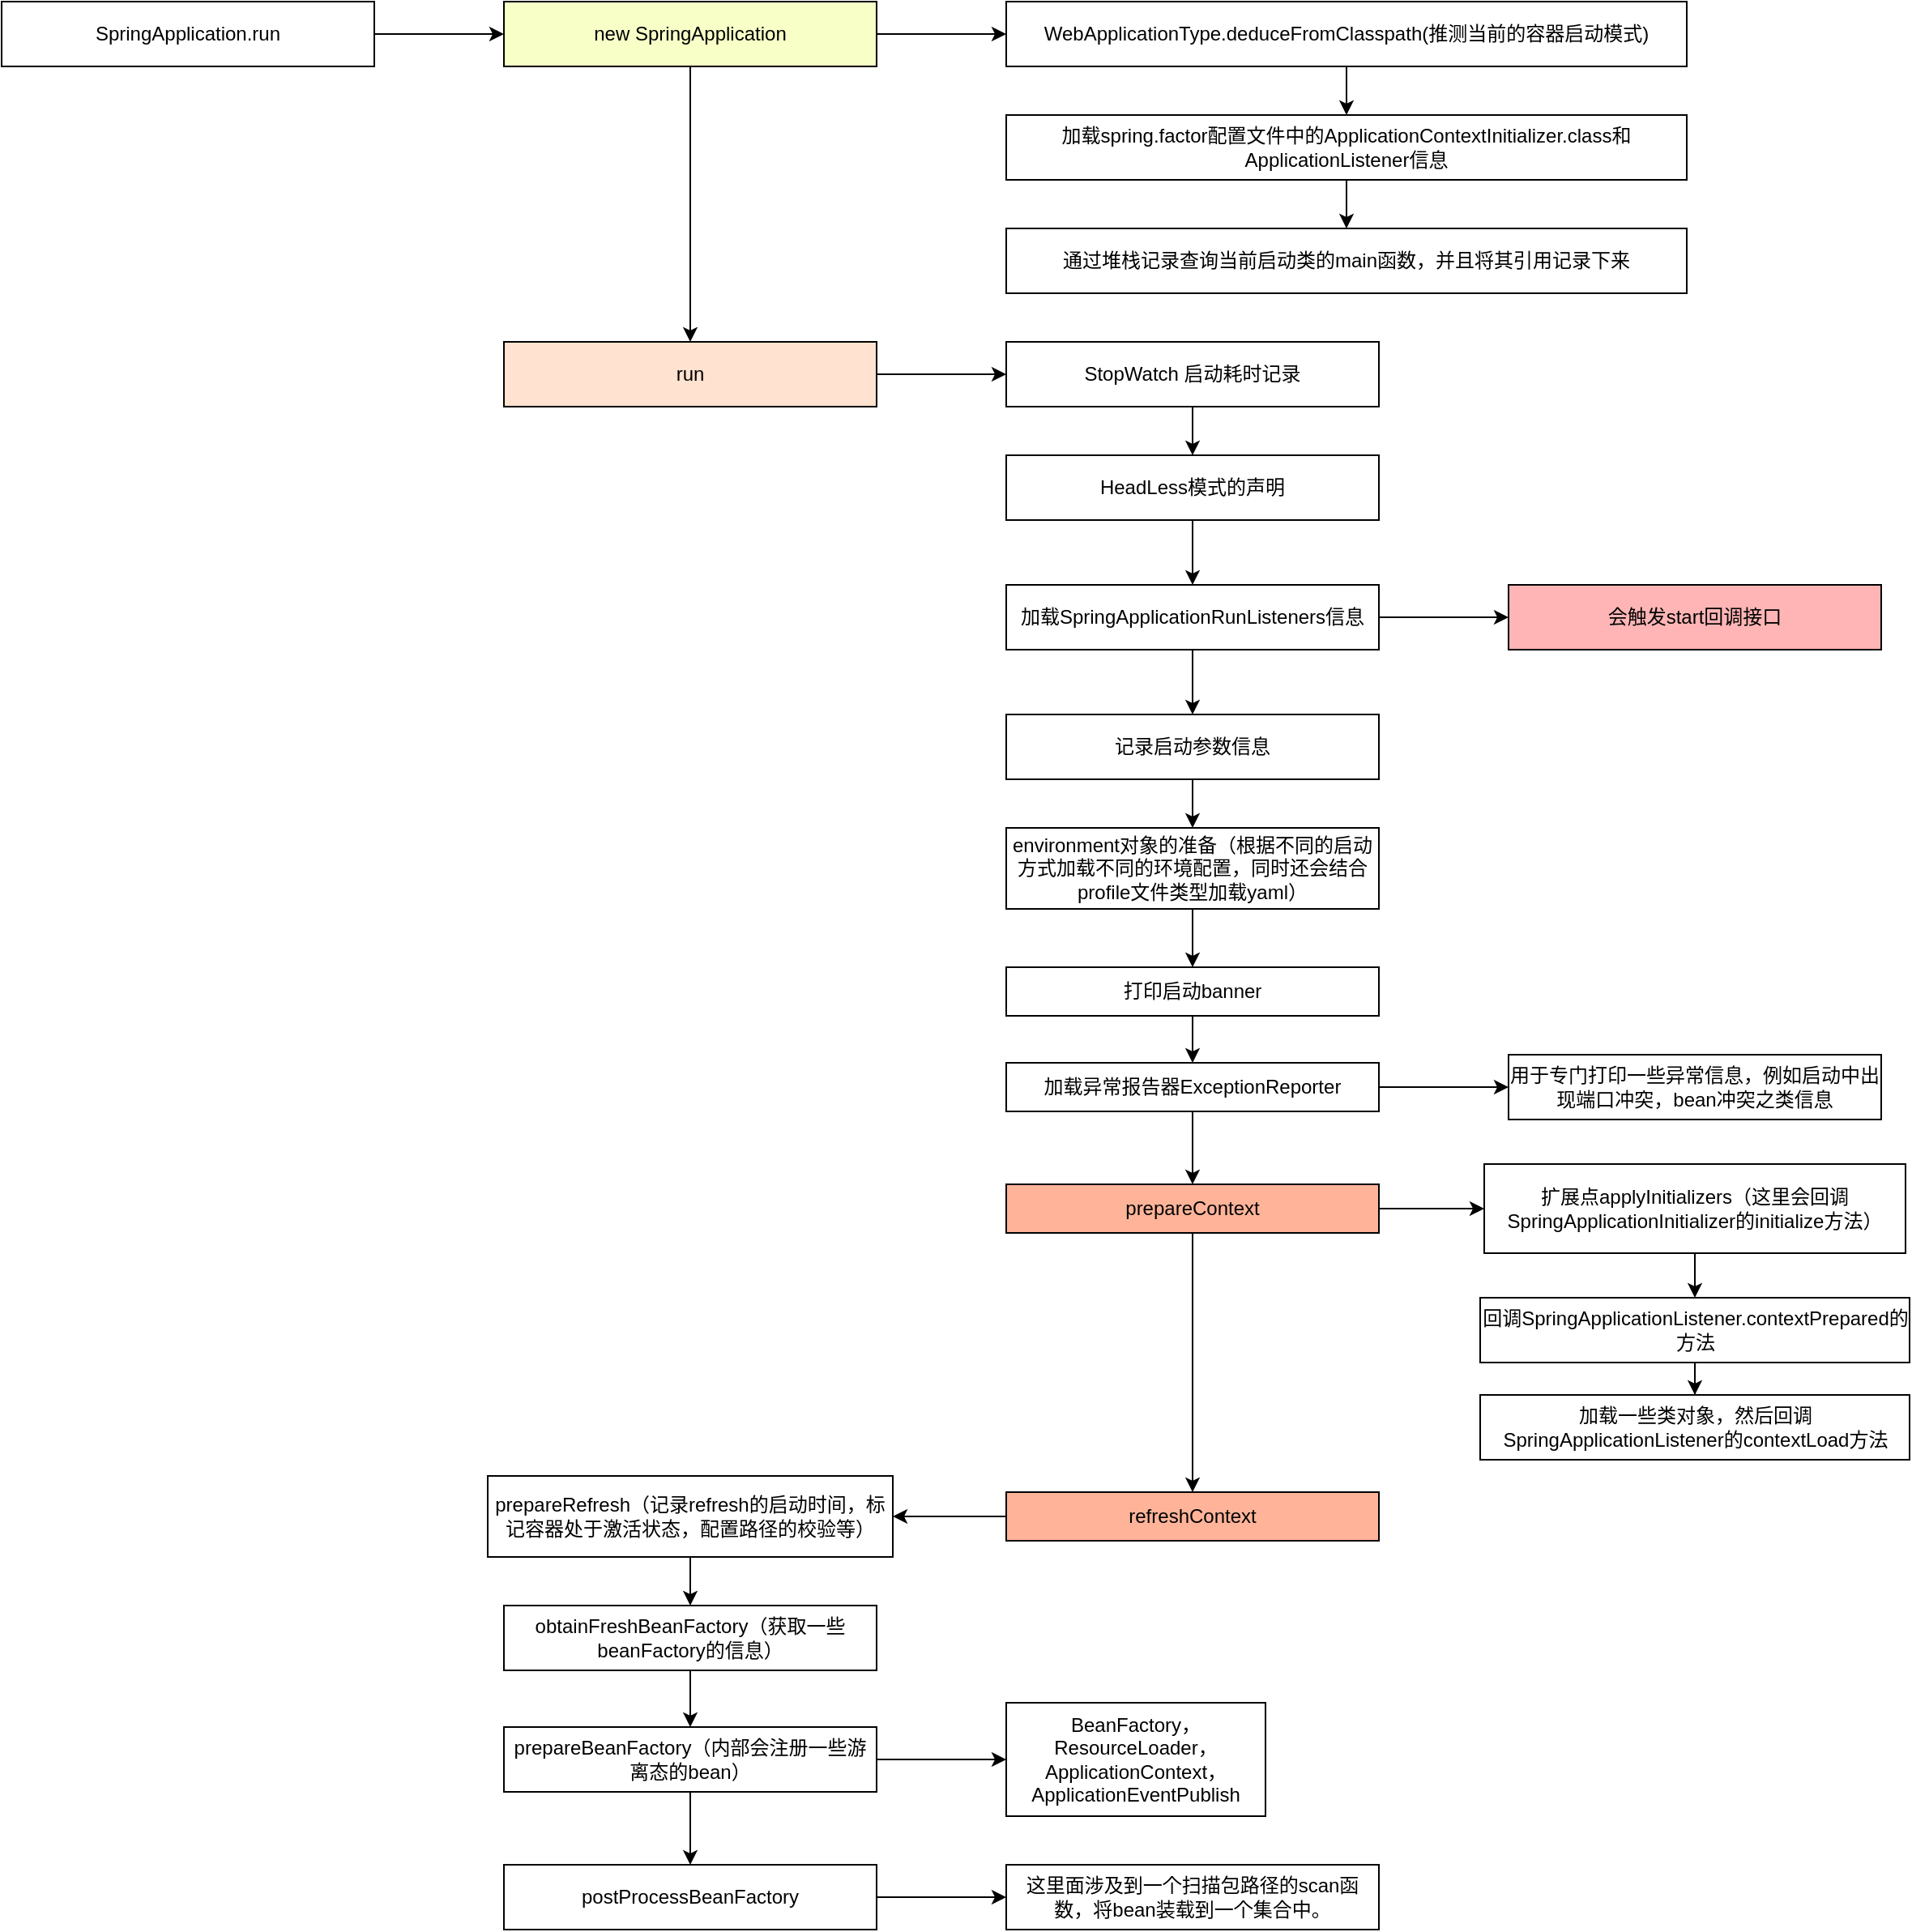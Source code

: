 <mxfile version="17.1.0" type="github">
  <diagram id="WSF6ir5eKw6CJWOBiZyK" name="Page-1">
    <mxGraphModel dx="1666" dy="771" grid="1" gridSize="10" guides="1" tooltips="1" connect="1" arrows="1" fold="1" page="1" pageScale="1" pageWidth="827" pageHeight="1169" math="0" shadow="0">
      <root>
        <mxCell id="0" />
        <mxCell id="1" parent="0" />
        <mxCell id="R83rfAEx3j8JubFTGO94-1" value="" style="edgeStyle=orthogonalEdgeStyle;rounded=0;orthogonalLoop=1;jettySize=auto;html=1;" edge="1" parent="1" source="R83rfAEx3j8JubFTGO94-2" target="R83rfAEx3j8JubFTGO94-5">
          <mxGeometry relative="1" as="geometry" />
        </mxCell>
        <mxCell id="R83rfAEx3j8JubFTGO94-2" value="SpringApplication.run" style="rounded=0;whiteSpace=wrap;html=1;" vertex="1" parent="1">
          <mxGeometry x="80" y="140" width="230" height="40" as="geometry" />
        </mxCell>
        <mxCell id="R83rfAEx3j8JubFTGO94-3" value="" style="edgeStyle=orthogonalEdgeStyle;rounded=0;orthogonalLoop=1;jettySize=auto;html=1;" edge="1" parent="1" source="R83rfAEx3j8JubFTGO94-5" target="R83rfAEx3j8JubFTGO94-7">
          <mxGeometry relative="1" as="geometry" />
        </mxCell>
        <mxCell id="R83rfAEx3j8JubFTGO94-4" value="" style="edgeStyle=orthogonalEdgeStyle;rounded=0;orthogonalLoop=1;jettySize=auto;html=1;" edge="1" parent="1" source="R83rfAEx3j8JubFTGO94-5" target="R83rfAEx3j8JubFTGO94-9">
          <mxGeometry relative="1" as="geometry" />
        </mxCell>
        <mxCell id="R83rfAEx3j8JubFTGO94-5" value="new SpringApplication" style="rounded=0;whiteSpace=wrap;html=1;fillColor=#F8FFC7;" vertex="1" parent="1">
          <mxGeometry x="390" y="140" width="230" height="40" as="geometry" />
        </mxCell>
        <mxCell id="R83rfAEx3j8JubFTGO94-6" value="" style="edgeStyle=orthogonalEdgeStyle;rounded=0;orthogonalLoop=1;jettySize=auto;html=1;" edge="1" parent="1" source="R83rfAEx3j8JubFTGO94-7" target="R83rfAEx3j8JubFTGO94-14">
          <mxGeometry relative="1" as="geometry" />
        </mxCell>
        <mxCell id="R83rfAEx3j8JubFTGO94-7" value="run" style="rounded=0;whiteSpace=wrap;html=1;fillColor=#FFE2CF;" vertex="1" parent="1">
          <mxGeometry x="390" y="350" width="230" height="40" as="geometry" />
        </mxCell>
        <mxCell id="R83rfAEx3j8JubFTGO94-8" value="" style="edgeStyle=orthogonalEdgeStyle;rounded=0;orthogonalLoop=1;jettySize=auto;html=1;" edge="1" parent="1" source="R83rfAEx3j8JubFTGO94-9" target="R83rfAEx3j8JubFTGO94-11">
          <mxGeometry relative="1" as="geometry" />
        </mxCell>
        <mxCell id="R83rfAEx3j8JubFTGO94-9" value="WebApplicationType.deduceFromClasspath(推测当前的容器启动模式)" style="rounded=0;whiteSpace=wrap;html=1;" vertex="1" parent="1">
          <mxGeometry x="700" y="140" width="420" height="40" as="geometry" />
        </mxCell>
        <mxCell id="R83rfAEx3j8JubFTGO94-10" value="" style="edgeStyle=orthogonalEdgeStyle;rounded=0;orthogonalLoop=1;jettySize=auto;html=1;" edge="1" parent="1" source="R83rfAEx3j8JubFTGO94-11" target="R83rfAEx3j8JubFTGO94-12">
          <mxGeometry relative="1" as="geometry" />
        </mxCell>
        <mxCell id="R83rfAEx3j8JubFTGO94-11" value="加载spring.factor配置文件中的ApplicationContextInitializer.class和ApplicationListener信息" style="rounded=0;whiteSpace=wrap;html=1;" vertex="1" parent="1">
          <mxGeometry x="700" y="210" width="420" height="40" as="geometry" />
        </mxCell>
        <mxCell id="R83rfAEx3j8JubFTGO94-12" value="通过堆栈记录查询当前启动类的main函数，并且将其引用记录下来" style="rounded=0;whiteSpace=wrap;html=1;" vertex="1" parent="1">
          <mxGeometry x="700" y="280" width="420" height="40" as="geometry" />
        </mxCell>
        <mxCell id="R83rfAEx3j8JubFTGO94-13" value="" style="edgeStyle=orthogonalEdgeStyle;rounded=0;orthogonalLoop=1;jettySize=auto;html=1;" edge="1" parent="1" source="R83rfAEx3j8JubFTGO94-14" target="R83rfAEx3j8JubFTGO94-16">
          <mxGeometry relative="1" as="geometry" />
        </mxCell>
        <mxCell id="R83rfAEx3j8JubFTGO94-14" value="StopWatch 启动耗时记录" style="rounded=0;whiteSpace=wrap;html=1;" vertex="1" parent="1">
          <mxGeometry x="700" y="350" width="230" height="40" as="geometry" />
        </mxCell>
        <mxCell id="R83rfAEx3j8JubFTGO94-15" value="" style="edgeStyle=orthogonalEdgeStyle;rounded=0;orthogonalLoop=1;jettySize=auto;html=1;" edge="1" parent="1" source="R83rfAEx3j8JubFTGO94-16" target="R83rfAEx3j8JubFTGO94-19">
          <mxGeometry relative="1" as="geometry" />
        </mxCell>
        <mxCell id="R83rfAEx3j8JubFTGO94-16" value="HeadLess模式的声明" style="rounded=0;whiteSpace=wrap;html=1;" vertex="1" parent="1">
          <mxGeometry x="700" y="420" width="230" height="40" as="geometry" />
        </mxCell>
        <mxCell id="R83rfAEx3j8JubFTGO94-17" value="" style="edgeStyle=orthogonalEdgeStyle;rounded=0;orthogonalLoop=1;jettySize=auto;html=1;" edge="1" parent="1" source="R83rfAEx3j8JubFTGO94-19" target="R83rfAEx3j8JubFTGO94-20">
          <mxGeometry relative="1" as="geometry" />
        </mxCell>
        <mxCell id="R83rfAEx3j8JubFTGO94-18" value="" style="edgeStyle=orthogonalEdgeStyle;rounded=0;orthogonalLoop=1;jettySize=auto;html=1;" edge="1" parent="1" source="R83rfAEx3j8JubFTGO94-19" target="R83rfAEx3j8JubFTGO94-22">
          <mxGeometry relative="1" as="geometry" />
        </mxCell>
        <mxCell id="R83rfAEx3j8JubFTGO94-19" value="加载SpringApplicationRunListeners信息" style="rounded=0;whiteSpace=wrap;html=1;" vertex="1" parent="1">
          <mxGeometry x="700" y="500" width="230" height="40" as="geometry" />
        </mxCell>
        <mxCell id="R83rfAEx3j8JubFTGO94-20" value="会触发start回调接口" style="rounded=0;whiteSpace=wrap;html=1;fillColor=#FFB5B5;" vertex="1" parent="1">
          <mxGeometry x="1010" y="500" width="230" height="40" as="geometry" />
        </mxCell>
        <mxCell id="R83rfAEx3j8JubFTGO94-21" value="" style="edgeStyle=orthogonalEdgeStyle;rounded=0;orthogonalLoop=1;jettySize=auto;html=1;" edge="1" parent="1" source="R83rfAEx3j8JubFTGO94-22" target="R83rfAEx3j8JubFTGO94-24">
          <mxGeometry relative="1" as="geometry" />
        </mxCell>
        <mxCell id="R83rfAEx3j8JubFTGO94-22" value="记录启动参数信息" style="rounded=0;whiteSpace=wrap;html=1;" vertex="1" parent="1">
          <mxGeometry x="700" y="580" width="230" height="40" as="geometry" />
        </mxCell>
        <mxCell id="R83rfAEx3j8JubFTGO94-23" value="" style="edgeStyle=orthogonalEdgeStyle;rounded=0;orthogonalLoop=1;jettySize=auto;html=1;" edge="1" parent="1" source="R83rfAEx3j8JubFTGO94-24" target="R83rfAEx3j8JubFTGO94-26">
          <mxGeometry relative="1" as="geometry" />
        </mxCell>
        <mxCell id="R83rfAEx3j8JubFTGO94-24" value="environment对象的准备（根据不同的启动方式加载不同的环境配置，同时还会结合profile文件类型加载yaml）" style="rounded=0;whiteSpace=wrap;html=1;" vertex="1" parent="1">
          <mxGeometry x="700" y="650" width="230" height="50" as="geometry" />
        </mxCell>
        <mxCell id="R83rfAEx3j8JubFTGO94-25" value="" style="edgeStyle=orthogonalEdgeStyle;rounded=0;orthogonalLoop=1;jettySize=auto;html=1;" edge="1" parent="1" source="R83rfAEx3j8JubFTGO94-26" target="R83rfAEx3j8JubFTGO94-29">
          <mxGeometry relative="1" as="geometry" />
        </mxCell>
        <mxCell id="R83rfAEx3j8JubFTGO94-26" value="打印启动banner" style="rounded=0;whiteSpace=wrap;html=1;" vertex="1" parent="1">
          <mxGeometry x="700" y="736" width="230" height="30" as="geometry" />
        </mxCell>
        <mxCell id="R83rfAEx3j8JubFTGO94-27" value="" style="edgeStyle=orthogonalEdgeStyle;rounded=0;orthogonalLoop=1;jettySize=auto;html=1;" edge="1" parent="1" source="R83rfAEx3j8JubFTGO94-29" target="R83rfAEx3j8JubFTGO94-30">
          <mxGeometry relative="1" as="geometry" />
        </mxCell>
        <mxCell id="R83rfAEx3j8JubFTGO94-28" value="" style="edgeStyle=orthogonalEdgeStyle;rounded=0;orthogonalLoop=1;jettySize=auto;html=1;" edge="1" parent="1" source="R83rfAEx3j8JubFTGO94-29" target="R83rfAEx3j8JubFTGO94-33">
          <mxGeometry relative="1" as="geometry" />
        </mxCell>
        <mxCell id="R83rfAEx3j8JubFTGO94-29" value="加载异常报告器ExceptionReporter" style="rounded=0;whiteSpace=wrap;html=1;" vertex="1" parent="1">
          <mxGeometry x="700" y="795" width="230" height="30" as="geometry" />
        </mxCell>
        <mxCell id="R83rfAEx3j8JubFTGO94-30" value="用于专门打印一些异常信息，例如启动中出现端口冲突，bean冲突之类信息" style="rounded=0;whiteSpace=wrap;html=1;" vertex="1" parent="1">
          <mxGeometry x="1010" y="790" width="230" height="40" as="geometry" />
        </mxCell>
        <mxCell id="R83rfAEx3j8JubFTGO94-31" value="" style="edgeStyle=orthogonalEdgeStyle;rounded=0;orthogonalLoop=1;jettySize=auto;html=1;" edge="1" parent="1" source="R83rfAEx3j8JubFTGO94-33" target="R83rfAEx3j8JubFTGO94-35">
          <mxGeometry relative="1" as="geometry" />
        </mxCell>
        <mxCell id="R83rfAEx3j8JubFTGO94-32" value="" style="edgeStyle=orthogonalEdgeStyle;rounded=0;orthogonalLoop=1;jettySize=auto;html=1;" edge="1" parent="1" source="R83rfAEx3j8JubFTGO94-33" target="R83rfAEx3j8JubFTGO94-40">
          <mxGeometry relative="1" as="geometry" />
        </mxCell>
        <mxCell id="R83rfAEx3j8JubFTGO94-33" value="prepareContext" style="rounded=0;whiteSpace=wrap;html=1;fillColor=#FFB499;" vertex="1" parent="1">
          <mxGeometry x="700" y="870" width="230" height="30" as="geometry" />
        </mxCell>
        <mxCell id="R83rfAEx3j8JubFTGO94-34" value="" style="edgeStyle=orthogonalEdgeStyle;rounded=0;orthogonalLoop=1;jettySize=auto;html=1;" edge="1" parent="1" source="R83rfAEx3j8JubFTGO94-35" target="R83rfAEx3j8JubFTGO94-37">
          <mxGeometry relative="1" as="geometry" />
        </mxCell>
        <mxCell id="R83rfAEx3j8JubFTGO94-35" value="扩展点applyInitializers（这里会回调SpringApplicationInitializer的initialize方法）" style="rounded=0;whiteSpace=wrap;html=1;" vertex="1" parent="1">
          <mxGeometry x="995" y="857.5" width="260" height="55" as="geometry" />
        </mxCell>
        <mxCell id="R83rfAEx3j8JubFTGO94-36" value="" style="edgeStyle=orthogonalEdgeStyle;rounded=0;orthogonalLoop=1;jettySize=auto;html=1;" edge="1" parent="1" source="R83rfAEx3j8JubFTGO94-37" target="R83rfAEx3j8JubFTGO94-38">
          <mxGeometry relative="1" as="geometry" />
        </mxCell>
        <mxCell id="R83rfAEx3j8JubFTGO94-37" value="回调SpringApplicationListener.contextPrepared的方法" style="rounded=0;whiteSpace=wrap;html=1;" vertex="1" parent="1">
          <mxGeometry x="992.5" y="940" width="265" height="40" as="geometry" />
        </mxCell>
        <mxCell id="R83rfAEx3j8JubFTGO94-38" value="加载一些类对象，然后回调SpringApplicationListener的contextLoad方法" style="rounded=0;whiteSpace=wrap;html=1;" vertex="1" parent="1">
          <mxGeometry x="992.5" y="1000" width="265" height="40" as="geometry" />
        </mxCell>
        <mxCell id="R83rfAEx3j8JubFTGO94-39" value="" style="edgeStyle=orthogonalEdgeStyle;rounded=0;orthogonalLoop=1;jettySize=auto;html=1;" edge="1" parent="1" source="R83rfAEx3j8JubFTGO94-40" target="R83rfAEx3j8JubFTGO94-42">
          <mxGeometry relative="1" as="geometry" />
        </mxCell>
        <mxCell id="R83rfAEx3j8JubFTGO94-40" value="refreshContext" style="rounded=0;whiteSpace=wrap;html=1;fillColor=#FFB499;" vertex="1" parent="1">
          <mxGeometry x="700" y="1060" width="230" height="30" as="geometry" />
        </mxCell>
        <mxCell id="R83rfAEx3j8JubFTGO94-41" value="" style="edgeStyle=orthogonalEdgeStyle;rounded=0;orthogonalLoop=1;jettySize=auto;html=1;" edge="1" parent="1" source="R83rfAEx3j8JubFTGO94-42" target="R83rfAEx3j8JubFTGO94-44">
          <mxGeometry relative="1" as="geometry" />
        </mxCell>
        <mxCell id="R83rfAEx3j8JubFTGO94-42" value="prepareRefresh（记录refresh的启动时间，标记容器处于激活状态，配置路径的校验等）" style="rounded=0;whiteSpace=wrap;html=1;fillColor=#FFFFFF;" vertex="1" parent="1">
          <mxGeometry x="380" y="1050" width="250" height="50" as="geometry" />
        </mxCell>
        <mxCell id="R83rfAEx3j8JubFTGO94-43" value="" style="edgeStyle=orthogonalEdgeStyle;rounded=0;orthogonalLoop=1;jettySize=auto;html=1;" edge="1" parent="1" source="R83rfAEx3j8JubFTGO94-44" target="R83rfAEx3j8JubFTGO94-47">
          <mxGeometry relative="1" as="geometry" />
        </mxCell>
        <mxCell id="R83rfAEx3j8JubFTGO94-44" value="obtainFreshBeanFactory（获取一些beanFactory的信息）" style="rounded=0;whiteSpace=wrap;html=1;fillColor=#FFFFFF;" vertex="1" parent="1">
          <mxGeometry x="390" y="1130" width="230" height="40" as="geometry" />
        </mxCell>
        <mxCell id="R83rfAEx3j8JubFTGO94-45" value="" style="edgeStyle=orthogonalEdgeStyle;rounded=0;orthogonalLoop=1;jettySize=auto;html=1;" edge="1" parent="1" source="R83rfAEx3j8JubFTGO94-47" target="R83rfAEx3j8JubFTGO94-48">
          <mxGeometry relative="1" as="geometry" />
        </mxCell>
        <mxCell id="R83rfAEx3j8JubFTGO94-46" value="" style="edgeStyle=orthogonalEdgeStyle;rounded=0;orthogonalLoop=1;jettySize=auto;html=1;" edge="1" parent="1" source="R83rfAEx3j8JubFTGO94-47" target="R83rfAEx3j8JubFTGO94-50">
          <mxGeometry relative="1" as="geometry" />
        </mxCell>
        <mxCell id="R83rfAEx3j8JubFTGO94-47" value="prepareBeanFactory（内部会注册一些游离态的bean）" style="rounded=0;whiteSpace=wrap;html=1;fillColor=#FFFFFF;" vertex="1" parent="1">
          <mxGeometry x="390" y="1205" width="230" height="40" as="geometry" />
        </mxCell>
        <mxCell id="R83rfAEx3j8JubFTGO94-48" value="BeanFactory，ResourceLoader，ApplicationContext，ApplicationEventPublish" style="rounded=0;whiteSpace=wrap;html=1;fillColor=#FFFFFF;" vertex="1" parent="1">
          <mxGeometry x="700" y="1190" width="160" height="70" as="geometry" />
        </mxCell>
        <mxCell id="R83rfAEx3j8JubFTGO94-49" value="" style="edgeStyle=orthogonalEdgeStyle;rounded=0;orthogonalLoop=1;jettySize=auto;html=1;" edge="1" parent="1" source="R83rfAEx3j8JubFTGO94-50" target="R83rfAEx3j8JubFTGO94-51">
          <mxGeometry relative="1" as="geometry" />
        </mxCell>
        <mxCell id="R83rfAEx3j8JubFTGO94-50" value="postProcessBeanFactory" style="rounded=0;whiteSpace=wrap;html=1;fillColor=#FFFFFF;" vertex="1" parent="1">
          <mxGeometry x="390" y="1290" width="230" height="40" as="geometry" />
        </mxCell>
        <mxCell id="R83rfAEx3j8JubFTGO94-51" value="这里面涉及到一个扫描包路径的scan函数，将bean装载到一个集合中。" style="rounded=0;whiteSpace=wrap;html=1;fillColor=#FFFFFF;" vertex="1" parent="1">
          <mxGeometry x="700" y="1290" width="230" height="40" as="geometry" />
        </mxCell>
      </root>
    </mxGraphModel>
  </diagram>
</mxfile>
